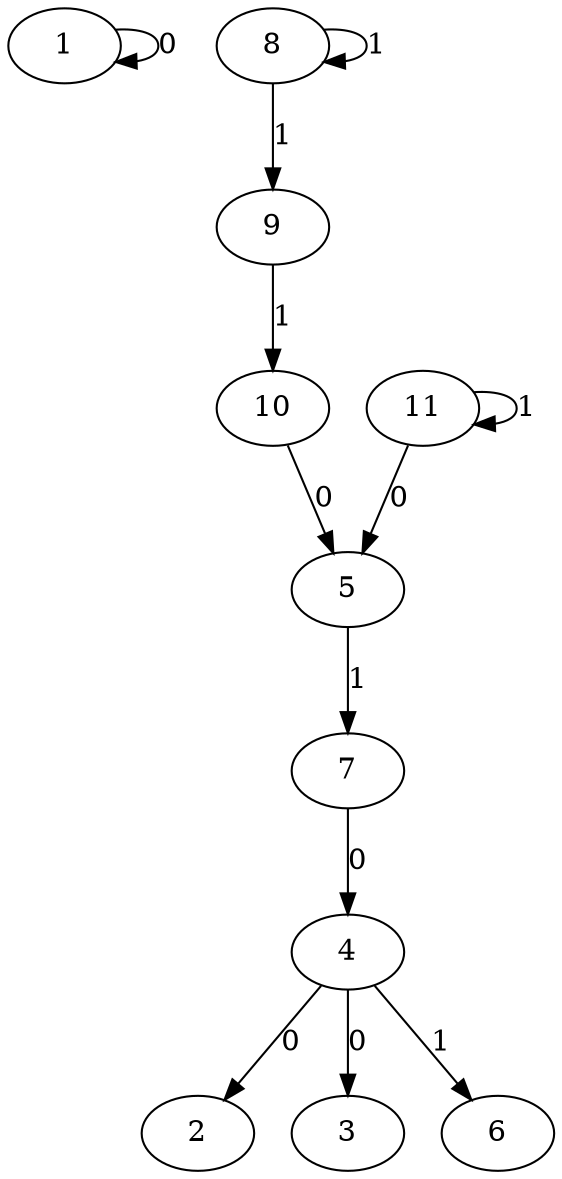 strict digraph  {
	1 -> 1 [label=0];
	4 -> 2 [label=0];
	4 -> 3 [label=0];
	7 -> 4 [label=0];
	10 -> 5 [label=0];
	11 -> 5 [label=0];
	4 -> 6 [label=1];
	5 -> 7 [label=1];
	8 -> 8 [label=1];
	8 -> 9 [label=1];
	9 -> 10 [label=1];
	11 -> 11 [label=1];
}
